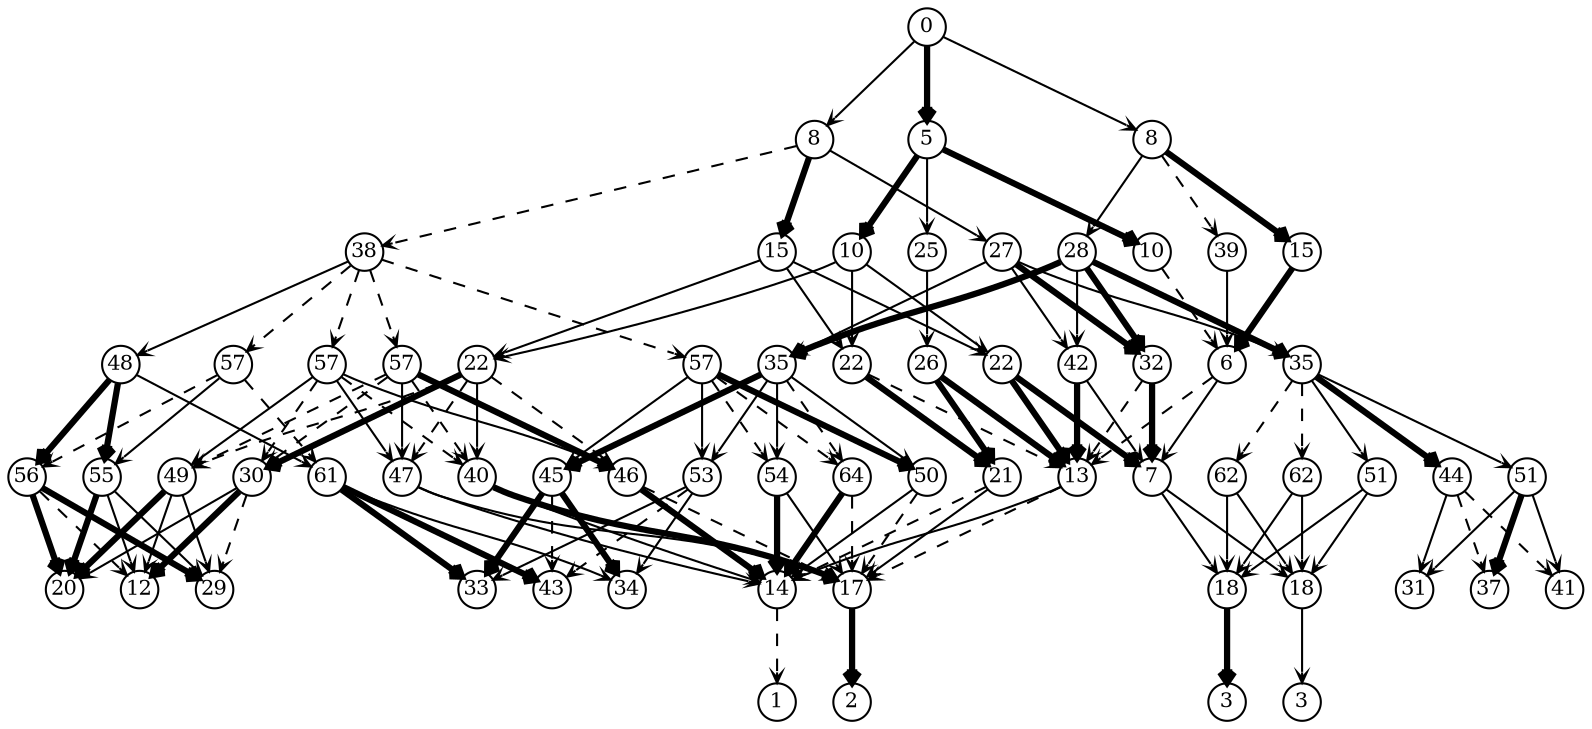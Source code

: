 digraph G {
  node [shape=circle,width=.25,height=.25,fixedsize=true,fontsize=10];
  edge [arrowhead="vee",arrowsize=.5];
  s0 [label="0"];
  s1 [label="8"];
  s2 [label="5"];
  s3 [label="8"];
  s4 [label="38"];
  s5 [label="15"];
  s6 [label="10"];
  s7 [label="25"];
  s8 [label="27"];
  s9 [label="28"];
  s10 [label="10"];
  s11 [label="39"];
  s12 [label="15"];
  s13 [label="48"];
  s14 [label="57"];
  s15 [label="57"];
  s16 [label="57"];
  s17 [label="22"];
  s18 [label="57"];
  s19 [label="35"];
  s20 [label="22"];
  s21 [label="26"];
  s22 [label="22"];
  s23 [label="42"];
  s24 [label="32"];
  s25 [label="6"];
  s26 [label="35"];
  s27 [label="55"];
  s28 [label="56"];
  s29 [label="49"];
  s30 [label="30"];
  s31 [label="61"];
  s32 [label="53"];
  s33 [label="45"];
  s34 [label="47"];
  s35 [label="40"];
  s36 [label="46"];
  s37 [label="64"];
  s38 [label="50"];
  s39 [label="54"];
  s40 [label="21"];
  s41 [label="13"];
  s42 [label="44"];
  s43 [label="51"];
  s44 [label="7"];
  s45 [label="62"];
  s46 [label="51"];
  s47 [label="62"];
  s48 [label="12"];
  s49 [label="29"];
  s50 [label="20"];
  s51 [label="34"];
  s52 [label="33"];
  s53 [label="43"];
  s54 [label="14"];
  s55 [label="17"];
  s56 [label="37"];
  s57 [label="41"];
  s58 [label="31"];
  s59 [label="18"];
  s60 [label="18"];
  s61 [label="1"];
  s62 [label="2"];
  s63 [label="3"];
  s64 [label="3"];
  s0 -> s1 [penwidth=1];
  s0 -> s2 [penwidth=3];
  s0 -> s3 [penwidth=1];
  s1 -> s4 [style=dashed];
  s1 -> s5 [penwidth=3];
  s1 -> s8 [penwidth=1];
  s2 -> s6 [penwidth=3];
  s2 -> s7 [penwidth=1];
  s2 -> s10 [penwidth=3];
  s3 -> s9 [penwidth=1];
  s3 -> s11 [style=dashed];
  s3 -> s12 [penwidth=3];
  s4 -> s13 [penwidth=1];
  s4 -> s14 [style=dashed];
  s4 -> s15 [style=dashed];
  s4 -> s16 [style=dashed];
  s4 -> s18 [style=dashed];
  s5 -> s17 [penwidth=1];
  s5 -> s20 [penwidth=1];
  s5 -> s22 [penwidth=1];
  s6 -> s17 [penwidth=1];
  s6 -> s20 [penwidth=1];
  s6 -> s22 [penwidth=1];
  s7 -> s21 [penwidth=1];
  s8 -> s19 [penwidth=1];
  s8 -> s23 [penwidth=1];
  s8 -> s24 [penwidth=3];
  s8 -> s26 [penwidth=1];
  s9 -> s19 [penwidth=3];
  s9 -> s23 [penwidth=1];
  s9 -> s24 [penwidth=3];
  s9 -> s26 [penwidth=3];
  s10 -> s25 [style=dashed];
  s11 -> s25 [penwidth=1];
  s12 -> s25 [penwidth=3];
  s13 -> s27 [penwidth=3];
  s13 -> s28 [penwidth=3];
  s13 -> s31 [penwidth=1];
  s14 -> s27 [penwidth=1];
  s14 -> s28 [style=dashed];
  s14 -> s31 [style=dashed];
  s15 -> s29 [penwidth=1];
  s15 -> s30 [style=dashed];
  s15 -> s34 [penwidth=1];
  s15 -> s35 [style=dashed];
  s15 -> s36 [penwidth=1];
  s16 -> s29 [style=dashed];
  s16 -> s30 [style=dashed];
  s16 -> s34 [penwidth=1];
  s16 -> s35 [style=dashed];
  s16 -> s36 [penwidth=3];
  s17 -> s29 [style=dashed];
  s17 -> s30 [penwidth=3];
  s17 -> s34 [style=dashed];
  s17 -> s35 [penwidth=1];
  s17 -> s36 [style=dashed];
  s18 -> s32 [penwidth=1];
  s18 -> s33 [penwidth=1];
  s18 -> s37 [style=dashed];
  s18 -> s38 [penwidth=3];
  s18 -> s39 [style=dashed];
  s19 -> s32 [penwidth=1];
  s19 -> s33 [penwidth=3];
  s19 -> s37 [style=dashed];
  s19 -> s38 [penwidth=1];
  s19 -> s39 [penwidth=1];
  s20 -> s40 [penwidth=3];
  s20 -> s41 [style=dashed];
  s21 -> s40 [penwidth=3];
  s21 -> s41 [penwidth=3];
  s22 -> s41 [penwidth=3];
  s22 -> s44 [penwidth=3];
  s23 -> s41 [penwidth=3];
  s23 -> s44 [penwidth=1];
  s24 -> s41 [style=dashed];
  s24 -> s44 [penwidth=3];
  s25 -> s41 [style=dashed];
  s25 -> s44 [penwidth=1];
  s26 -> s42 [penwidth=3];
  s26 -> s43 [penwidth=1];
  s26 -> s45 [style=dashed];
  s26 -> s46 [penwidth=1];
  s26 -> s47 [style=dashed];
  s27 -> s48 [penwidth=1];
  s27 -> s49 [penwidth=1];
  s27 -> s50 [penwidth=3];
  s28 -> s48 [style=dashed];
  s28 -> s49 [penwidth=3];
  s28 -> s50 [penwidth=3];
  s29 -> s48 [penwidth=1];
  s29 -> s49 [penwidth=1];
  s29 -> s50 [penwidth=3];
  s30 -> s48 [penwidth=3];
  s30 -> s49 [style=dashed];
  s30 -> s50 [penwidth=1];
  s31 -> s51 [penwidth=1];
  s31 -> s52 [penwidth=3];
  s31 -> s53 [penwidth=3];
  s32 -> s51 [penwidth=1];
  s32 -> s52 [penwidth=1];
  s32 -> s53 [style=dashed];
  s33 -> s51 [penwidth=3];
  s33 -> s52 [penwidth=3];
  s33 -> s53 [style=dashed];
  s34 -> s54 [penwidth=1];
  s34 -> s55 [penwidth=1];
  s35 -> s54 [penwidth=1];
  s35 -> s55 [penwidth=3];
  s36 -> s54 [penwidth=3];
  s36 -> s55 [style=dashed];
  s37 -> s54 [penwidth=3];
  s37 -> s55 [style=dashed];
  s38 -> s54 [penwidth=1];
  s38 -> s55 [style=dashed];
  s39 -> s54 [penwidth=3];
  s39 -> s55 [penwidth=1];
  s40 -> s54 [style=dashed];
  s40 -> s55 [penwidth=1];
  s41 -> s54 [penwidth=1];
  s41 -> s55 [style=dashed];
  s42 -> s56 [style=dashed];
  s42 -> s57 [style=dashed];
  s42 -> s58 [penwidth=1];
  s43 -> s56 [penwidth=3];
  s43 -> s57 [penwidth=1];
  s43 -> s58 [penwidth=1];
  s44 -> s59 [penwidth=1];
  s44 -> s60 [penwidth=1];
  s45 -> s59 [penwidth=1];
  s45 -> s60 [penwidth=1];
  s46 -> s59 [penwidth=1];
  s46 -> s60 [penwidth=1];
  s47 -> s59 [penwidth=1];
  s47 -> s60 [penwidth=1];
  s54 -> s61 [style=dashed];
  s55 -> s62 [penwidth=3];
  s59 -> s63 [penwidth=3];
  s60 -> s64 [penwidth=1];
}

